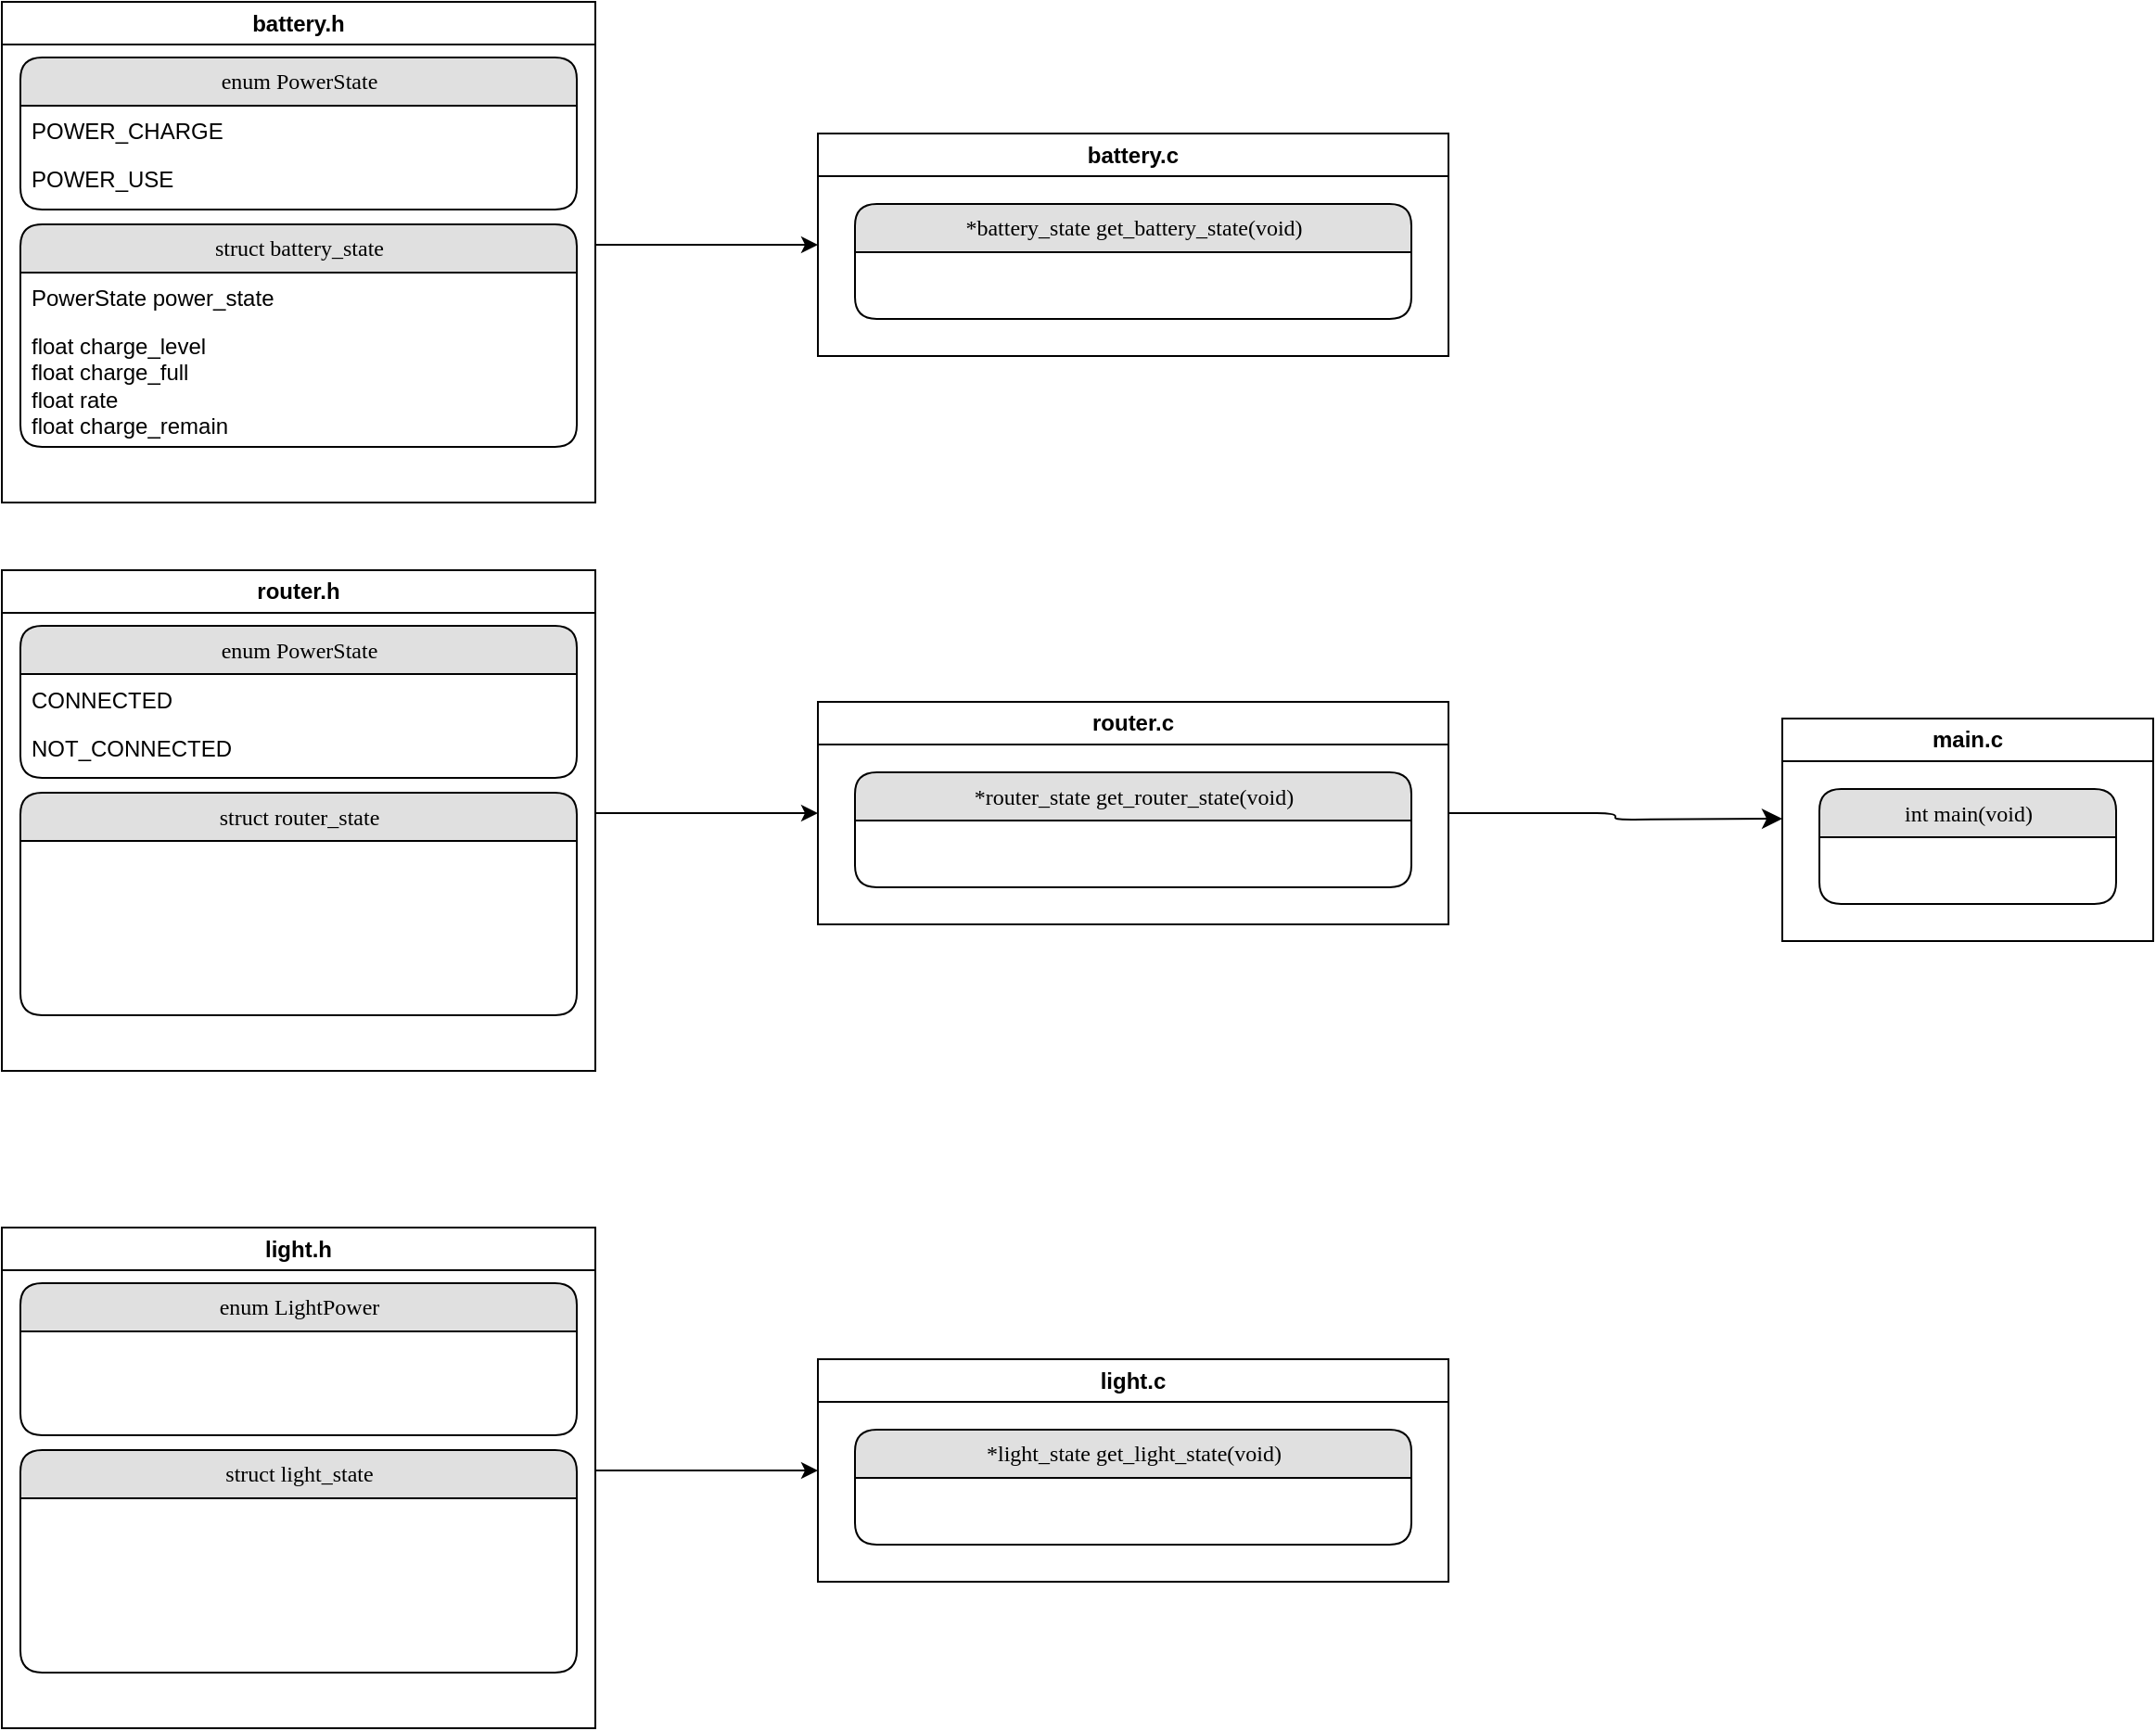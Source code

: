 <mxfile version="21.1.5" type="device">
  <diagram name="Page-1" id="5d7acffa-a066-3a61-03fe-96351882024d">
    <mxGraphModel dx="3370" dy="1525" grid="1" gridSize="10" guides="1" tooltips="1" connect="1" arrows="1" fold="1" page="1" pageScale="1" pageWidth="1100" pageHeight="850" background="#ffffff" math="0" shadow="0">
      <root>
        <mxCell id="0" />
        <mxCell id="1" parent="0" />
        <mxCell id="21ea969265ad0168-6" value="&lt;div&gt;int main(void)&lt;/div&gt;" style="swimlane;html=1;fontStyle=0;childLayout=stackLayout;horizontal=1;startSize=26;fillColor=#e0e0e0;horizontalStack=0;resizeParent=1;resizeLast=0;collapsible=1;marginBottom=0;swimlaneFillColor=#ffffff;align=center;rounded=1;shadow=0;comic=0;labelBackgroundColor=none;strokeWidth=1;fontFamily=Verdana;fontSize=12" parent="1" vertex="1">
          <mxGeometry x="460" y="473.5" width="160" height="62" as="geometry" />
        </mxCell>
        <mxCell id="F1uBlUOltNIX61p631Nv-8" value="&lt;div&gt;main.c&lt;/div&gt;" style="swimlane;whiteSpace=wrap;html=1;" parent="1" vertex="1">
          <mxGeometry x="440" y="435.5" width="200" height="120" as="geometry" />
        </mxCell>
        <mxCell id="F1uBlUOltNIX61p631Nv-21" style="edgeStyle=orthogonalEdgeStyle;html=1;labelBackgroundColor=none;startFill=0;startSize=8;endFill=1;endSize=8;fontFamily=Verdana;fontSize=12;exitX=1;exitY=0.5;exitDx=0;exitDy=0;" parent="1" edge="1" source="RtjyD1jN15ZW-C46gSVK-42">
          <mxGeometry relative="1" as="geometry">
            <mxPoint x="440" y="489.5" as="targetPoint" />
            <mxPoint x="350" y="489.5" as="sourcePoint" />
          </mxGeometry>
        </mxCell>
        <mxCell id="RtjyD1jN15ZW-C46gSVK-31" value="&lt;div&gt;*battery_state get_battery_state(void)&lt;/div&gt;" style="swimlane;html=1;fontStyle=0;childLayout=stackLayout;horizontal=1;startSize=26;fillColor=#e0e0e0;horizontalStack=0;resizeParent=1;resizeLast=0;collapsible=1;marginBottom=0;swimlaneFillColor=#ffffff;align=center;rounded=1;shadow=0;comic=0;labelBackgroundColor=none;strokeWidth=1;fontFamily=Verdana;fontSize=12" vertex="1" parent="1">
          <mxGeometry x="-60" y="158" width="300" height="62" as="geometry" />
        </mxCell>
        <mxCell id="RtjyD1jN15ZW-C46gSVK-32" value="&lt;div&gt;battery.c&lt;/div&gt;" style="swimlane;whiteSpace=wrap;html=1;" vertex="1" parent="1">
          <mxGeometry x="-80" y="120" width="340" height="120" as="geometry" />
        </mxCell>
        <mxCell id="RtjyD1jN15ZW-C46gSVK-33" value="&lt;div&gt;battery.h&lt;/div&gt;" style="swimlane;whiteSpace=wrap;html=1;startSize=23;" vertex="1" parent="1">
          <mxGeometry x="-520" y="49" width="320" height="270" as="geometry" />
        </mxCell>
        <mxCell id="RtjyD1jN15ZW-C46gSVK-34" value="enum PowerState" style="swimlane;html=1;fontStyle=0;childLayout=stackLayout;horizontal=1;startSize=26;fillColor=#e0e0e0;horizontalStack=0;resizeParent=1;resizeLast=0;collapsible=1;marginBottom=0;swimlaneFillColor=#ffffff;align=center;rounded=1;shadow=0;comic=0;labelBackgroundColor=none;strokeWidth=1;fontFamily=Verdana;fontSize=12" vertex="1" parent="RtjyD1jN15ZW-C46gSVK-33">
          <mxGeometry x="10" y="30" width="300" height="82" as="geometry" />
        </mxCell>
        <mxCell id="RtjyD1jN15ZW-C46gSVK-35" value="POWER_CHARGE" style="text;html=1;strokeColor=none;fillColor=none;spacingLeft=4;spacingRight=4;whiteSpace=wrap;overflow=hidden;rotatable=0;points=[[0,0.5],[1,0.5]];portConstraint=eastwest;" vertex="1" parent="RtjyD1jN15ZW-C46gSVK-34">
          <mxGeometry y="26" width="300" height="26" as="geometry" />
        </mxCell>
        <mxCell id="RtjyD1jN15ZW-C46gSVK-36" value="POWER_USE" style="text;html=1;strokeColor=none;fillColor=none;spacingLeft=4;spacingRight=4;whiteSpace=wrap;overflow=hidden;rotatable=0;points=[[0,0.5],[1,0.5]];portConstraint=eastwest;" vertex="1" parent="RtjyD1jN15ZW-C46gSVK-34">
          <mxGeometry y="52" width="300" height="26" as="geometry" />
        </mxCell>
        <mxCell id="RtjyD1jN15ZW-C46gSVK-37" value="struct battery_state" style="swimlane;html=1;fontStyle=0;childLayout=stackLayout;horizontal=1;startSize=26;fillColor=#e0e0e0;horizontalStack=0;resizeParent=1;resizeLast=0;collapsible=1;marginBottom=0;swimlaneFillColor=#ffffff;align=center;rounded=1;shadow=0;comic=0;labelBackgroundColor=none;strokeWidth=1;fontFamily=Verdana;fontSize=12" vertex="1" parent="RtjyD1jN15ZW-C46gSVK-33">
          <mxGeometry x="10" y="120" width="300" height="120" as="geometry" />
        </mxCell>
        <mxCell id="RtjyD1jN15ZW-C46gSVK-38" value="PowerState power_state" style="text;html=1;strokeColor=none;fillColor=none;spacingLeft=4;spacingRight=4;whiteSpace=wrap;overflow=hidden;rotatable=0;points=[[0,0.5],[1,0.5]];portConstraint=eastwest;" vertex="1" parent="RtjyD1jN15ZW-C46gSVK-37">
          <mxGeometry y="26" width="300" height="26" as="geometry" />
        </mxCell>
        <mxCell id="RtjyD1jN15ZW-C46gSVK-39" value="&lt;div&gt;float charge_level&lt;br&gt;&lt;/div&gt;&lt;div&gt;float charge_full&lt;br&gt;&lt;/div&gt;&lt;div&gt;float rate&lt;/div&gt;&lt;div&gt;float charge_remain&lt;br&gt;&lt;/div&gt;" style="text;html=1;strokeColor=none;fillColor=none;spacingLeft=4;spacingRight=4;whiteSpace=wrap;overflow=hidden;rotatable=0;points=[[0,0.5],[1,0.5]];portConstraint=eastwest;" vertex="1" parent="RtjyD1jN15ZW-C46gSVK-37">
          <mxGeometry y="52" width="300" height="68" as="geometry" />
        </mxCell>
        <mxCell id="RtjyD1jN15ZW-C46gSVK-40" value="" style="endArrow=classic;html=1;rounded=0;" edge="1" parent="1">
          <mxGeometry width="50" height="50" relative="1" as="geometry">
            <mxPoint x="-200" y="180" as="sourcePoint" />
            <mxPoint x="-80" y="180" as="targetPoint" />
          </mxGeometry>
        </mxCell>
        <mxCell id="RtjyD1jN15ZW-C46gSVK-41" value="*router_state get_router_state(void)" style="swimlane;html=1;fontStyle=0;childLayout=stackLayout;horizontal=1;startSize=26;fillColor=#e0e0e0;horizontalStack=0;resizeParent=1;resizeLast=0;collapsible=1;marginBottom=0;swimlaneFillColor=#ffffff;align=center;rounded=1;shadow=0;comic=0;labelBackgroundColor=none;strokeWidth=1;fontFamily=Verdana;fontSize=12" vertex="1" parent="1">
          <mxGeometry x="-60" y="464.5" width="300" height="62" as="geometry" />
        </mxCell>
        <mxCell id="RtjyD1jN15ZW-C46gSVK-42" value="router.c" style="swimlane;whiteSpace=wrap;html=1;startSize=23;" vertex="1" parent="1">
          <mxGeometry x="-80" y="426.5" width="340" height="120" as="geometry" />
        </mxCell>
        <mxCell id="RtjyD1jN15ZW-C46gSVK-43" value="router.h" style="swimlane;whiteSpace=wrap;html=1;startSize=23;" vertex="1" parent="1">
          <mxGeometry x="-520" y="355.5" width="320" height="270" as="geometry" />
        </mxCell>
        <mxCell id="RtjyD1jN15ZW-C46gSVK-44" value="enum PowerState" style="swimlane;html=1;fontStyle=0;childLayout=stackLayout;horizontal=1;startSize=26;fillColor=#e0e0e0;horizontalStack=0;resizeParent=1;resizeLast=0;collapsible=1;marginBottom=0;swimlaneFillColor=#ffffff;align=center;rounded=1;shadow=0;comic=0;labelBackgroundColor=none;strokeWidth=1;fontFamily=Verdana;fontSize=12" vertex="1" parent="RtjyD1jN15ZW-C46gSVK-43">
          <mxGeometry x="10" y="30" width="300" height="82" as="geometry" />
        </mxCell>
        <mxCell id="RtjyD1jN15ZW-C46gSVK-45" value="CONNECTED" style="text;html=1;strokeColor=none;fillColor=none;spacingLeft=4;spacingRight=4;whiteSpace=wrap;overflow=hidden;rotatable=0;points=[[0,0.5],[1,0.5]];portConstraint=eastwest;" vertex="1" parent="RtjyD1jN15ZW-C46gSVK-44">
          <mxGeometry y="26" width="300" height="26" as="geometry" />
        </mxCell>
        <mxCell id="RtjyD1jN15ZW-C46gSVK-46" value="NOT_CONNECTED" style="text;html=1;strokeColor=none;fillColor=none;spacingLeft=4;spacingRight=4;whiteSpace=wrap;overflow=hidden;rotatable=0;points=[[0,0.5],[1,0.5]];portConstraint=eastwest;" vertex="1" parent="RtjyD1jN15ZW-C46gSVK-44">
          <mxGeometry y="52" width="300" height="26" as="geometry" />
        </mxCell>
        <mxCell id="RtjyD1jN15ZW-C46gSVK-47" value="struct router_state" style="swimlane;html=1;fontStyle=0;childLayout=stackLayout;horizontal=1;startSize=26;fillColor=#e0e0e0;horizontalStack=0;resizeParent=1;resizeLast=0;collapsible=1;marginBottom=0;swimlaneFillColor=#ffffff;align=center;rounded=1;shadow=0;comic=0;labelBackgroundColor=none;strokeWidth=1;fontFamily=Verdana;fontSize=12" vertex="1" parent="RtjyD1jN15ZW-C46gSVK-43">
          <mxGeometry x="10" y="120" width="300" height="120" as="geometry" />
        </mxCell>
        <mxCell id="RtjyD1jN15ZW-C46gSVK-50" value="" style="endArrow=classic;html=1;rounded=0;" edge="1" parent="1">
          <mxGeometry width="50" height="50" relative="1" as="geometry">
            <mxPoint x="-200" y="486.5" as="sourcePoint" />
            <mxPoint x="-80" y="486.5" as="targetPoint" />
          </mxGeometry>
        </mxCell>
        <mxCell id="RtjyD1jN15ZW-C46gSVK-51" value="*light_state get_light_state(void)" style="swimlane;html=1;fontStyle=0;childLayout=stackLayout;horizontal=1;startSize=26;fillColor=#e0e0e0;horizontalStack=0;resizeParent=1;resizeLast=0;collapsible=1;marginBottom=0;swimlaneFillColor=#ffffff;align=center;rounded=1;shadow=0;comic=0;labelBackgroundColor=none;strokeWidth=1;fontFamily=Verdana;fontSize=12" vertex="1" parent="1">
          <mxGeometry x="-60" y="819" width="300" height="62" as="geometry" />
        </mxCell>
        <mxCell id="RtjyD1jN15ZW-C46gSVK-52" value="&lt;div&gt;light.c&lt;/div&gt;" style="swimlane;whiteSpace=wrap;html=1;startSize=23;" vertex="1" parent="1">
          <mxGeometry x="-80" y="781" width="340" height="120" as="geometry" />
        </mxCell>
        <mxCell id="RtjyD1jN15ZW-C46gSVK-53" value="light.h" style="swimlane;whiteSpace=wrap;html=1;startSize=23;" vertex="1" parent="1">
          <mxGeometry x="-520" y="710" width="320" height="270" as="geometry" />
        </mxCell>
        <mxCell id="RtjyD1jN15ZW-C46gSVK-54" value="enum LightPower" style="swimlane;html=1;fontStyle=0;childLayout=stackLayout;horizontal=1;startSize=26;fillColor=#e0e0e0;horizontalStack=0;resizeParent=1;resizeLast=0;collapsible=1;marginBottom=0;swimlaneFillColor=#ffffff;align=center;rounded=1;shadow=0;comic=0;labelBackgroundColor=none;strokeWidth=1;fontFamily=Verdana;fontSize=12" vertex="1" parent="RtjyD1jN15ZW-C46gSVK-53">
          <mxGeometry x="10" y="30" width="300" height="82" as="geometry" />
        </mxCell>
        <mxCell id="RtjyD1jN15ZW-C46gSVK-57" value="struct light_state" style="swimlane;html=1;fontStyle=0;childLayout=stackLayout;horizontal=1;startSize=26;fillColor=#e0e0e0;horizontalStack=0;resizeParent=1;resizeLast=0;collapsible=1;marginBottom=0;swimlaneFillColor=#ffffff;align=center;rounded=1;shadow=0;comic=0;labelBackgroundColor=none;strokeWidth=1;fontFamily=Verdana;fontSize=12" vertex="1" parent="RtjyD1jN15ZW-C46gSVK-53">
          <mxGeometry x="10" y="120" width="300" height="120" as="geometry" />
        </mxCell>
        <mxCell id="RtjyD1jN15ZW-C46gSVK-60" value="" style="endArrow=classic;html=1;rounded=0;" edge="1" parent="1">
          <mxGeometry width="50" height="50" relative="1" as="geometry">
            <mxPoint x="-200" y="841" as="sourcePoint" />
            <mxPoint x="-80" y="841" as="targetPoint" />
          </mxGeometry>
        </mxCell>
      </root>
    </mxGraphModel>
  </diagram>
</mxfile>
